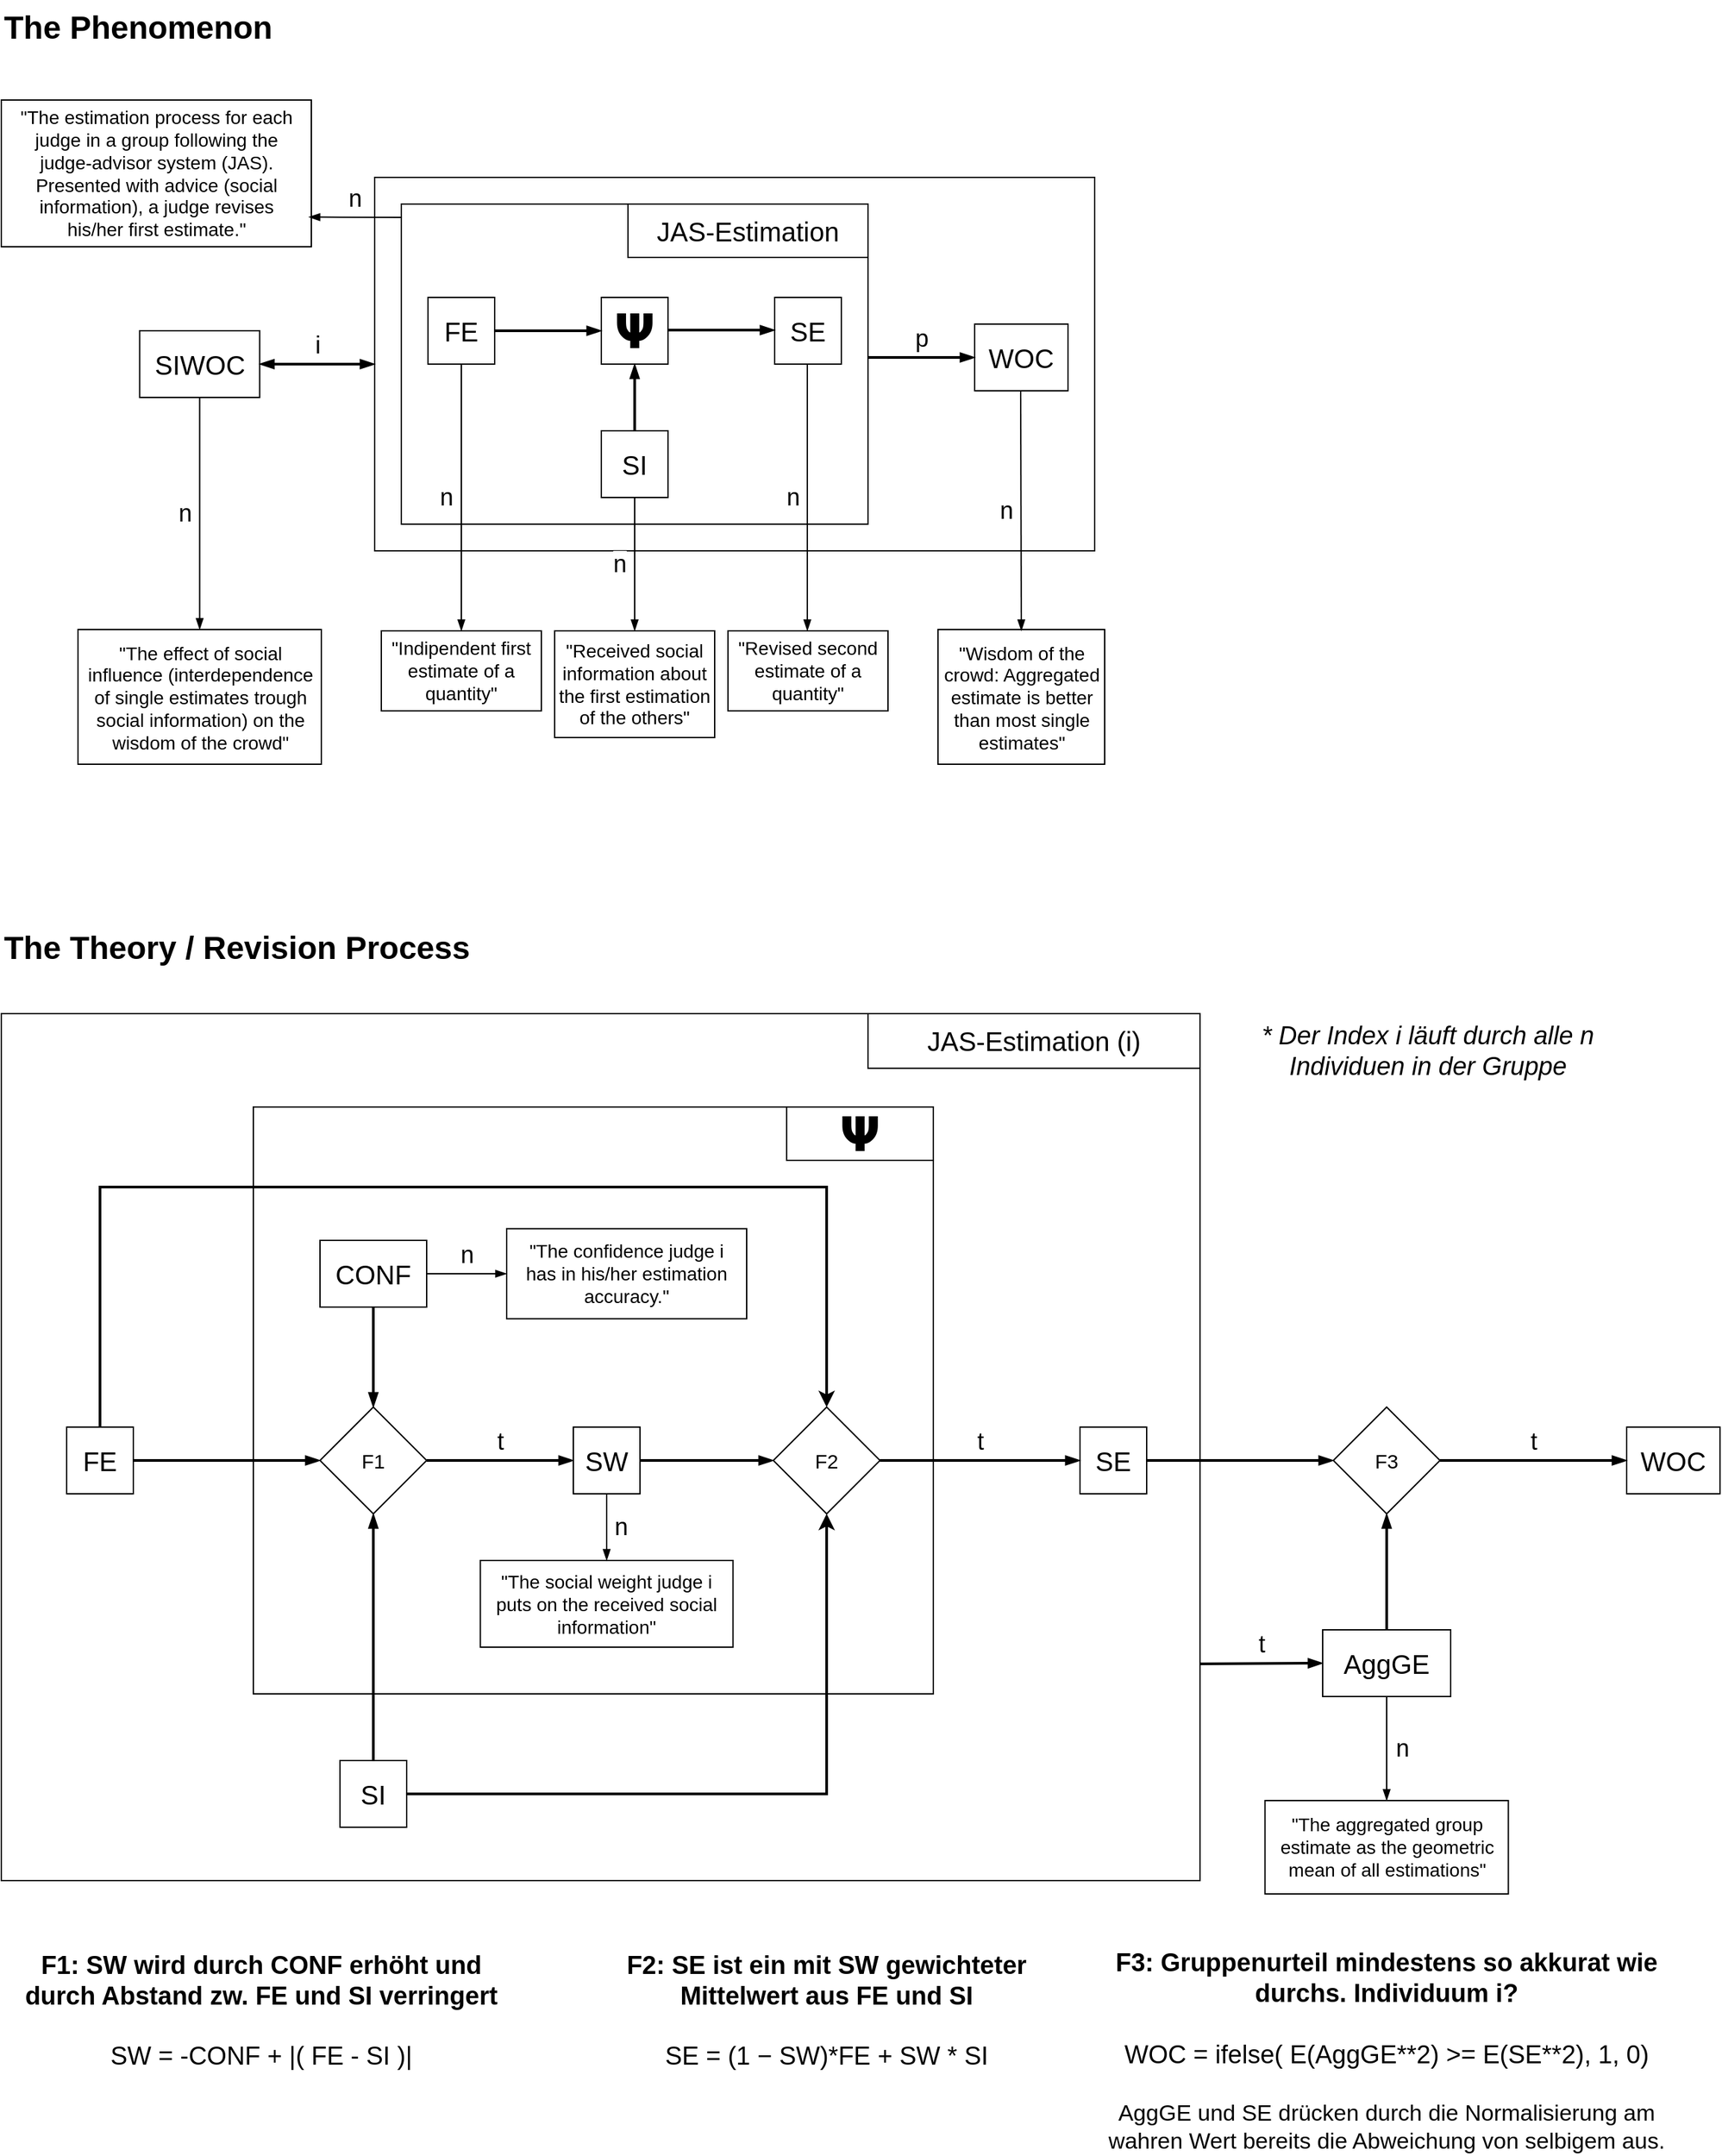 <mxfile version="26.0.7">
  <diagram name="Seite-1" id="RQTe5mgzZmNywEFpRnqD">
    <mxGraphModel dx="2261" dy="2005" grid="1" gridSize="10" guides="1" tooltips="1" connect="1" arrows="1" fold="1" page="1" pageScale="1" pageWidth="827" pageHeight="1169" math="0" shadow="0">
      <root>
        <mxCell id="0" />
        <mxCell id="1" parent="0" />
        <mxCell id="PKGyjkcOjaS4IfkWWpPk-102" value="" style="group" parent="1" vertex="1" connectable="0">
          <mxGeometry x="-80" y="737" width="899" height="650" as="geometry" />
        </mxCell>
        <mxCell id="PKGyjkcOjaS4IfkWWpPk-103" value="" style="rounded=0;whiteSpace=wrap;html=1;fillColor=none;" parent="PKGyjkcOjaS4IfkWWpPk-102" vertex="1">
          <mxGeometry width="899" height="650" as="geometry" />
        </mxCell>
        <mxCell id="PKGyjkcOjaS4IfkWWpPk-104" value="JAS-Estimation (i)" style="rounded=0;whiteSpace=wrap;html=1;fontSize=20;" parent="PKGyjkcOjaS4IfkWWpPk-102" vertex="1">
          <mxGeometry x="650" width="249" height="40.945" as="geometry" />
        </mxCell>
        <mxCell id="PKGyjkcOjaS4IfkWWpPk-26" value="" style="group" parent="1" vertex="1" connectable="0">
          <mxGeometry x="220" y="130" width="350" height="240" as="geometry" />
        </mxCell>
        <mxCell id="PKGyjkcOjaS4IfkWWpPk-27" value="" style="rounded=0;whiteSpace=wrap;html=1;fillColor=none;" parent="PKGyjkcOjaS4IfkWWpPk-26" vertex="1">
          <mxGeometry width="350" height="240" as="geometry" />
        </mxCell>
        <mxCell id="PKGyjkcOjaS4IfkWWpPk-28" value="JAS-Estimation" style="rounded=0;whiteSpace=wrap;html=1;fontSize=20;" parent="PKGyjkcOjaS4IfkWWpPk-26" vertex="1">
          <mxGeometry x="170" width="180" height="40" as="geometry" />
        </mxCell>
        <mxCell id="PKGyjkcOjaS4IfkWWpPk-33" value="" style="rounded=0;whiteSpace=wrap;html=1;fillColor=none;" parent="1" vertex="1">
          <mxGeometry x="200" y="110" width="540" height="280" as="geometry" />
        </mxCell>
        <mxCell id="PKGyjkcOjaS4IfkWWpPk-1" value="FE" style="rounded=0;whiteSpace=wrap;html=1;fontSize=20;" parent="1" vertex="1">
          <mxGeometry x="240" y="200" width="50" height="50" as="geometry" />
        </mxCell>
        <mxCell id="PKGyjkcOjaS4IfkWWpPk-2" value="&lt;span style=&quot;font-size: 36px;&quot;&gt;𝝭&lt;/span&gt;" style="rounded=0;whiteSpace=wrap;html=1;fontSize=20;" parent="1" vertex="1">
          <mxGeometry x="370" y="200" width="50" height="50" as="geometry" />
        </mxCell>
        <mxCell id="PKGyjkcOjaS4IfkWWpPk-3" value="" style="endArrow=blockThin;html=1;rounded=0;strokeWidth=2;endFill=1;exitX=1;exitY=0.5;exitDx=0;exitDy=0;entryX=0;entryY=0.5;entryDx=0;entryDy=0;" parent="1" source="PKGyjkcOjaS4IfkWWpPk-1" target="PKGyjkcOjaS4IfkWWpPk-2" edge="1">
          <mxGeometry width="50" height="50" relative="1" as="geometry">
            <mxPoint x="330" y="310" as="sourcePoint" />
            <mxPoint x="490" y="310" as="targetPoint" />
          </mxGeometry>
        </mxCell>
        <mxCell id="PKGyjkcOjaS4IfkWWpPk-4" value="SE" style="rounded=0;whiteSpace=wrap;html=1;fontSize=20;" parent="1" vertex="1">
          <mxGeometry x="500" y="200" width="50" height="50" as="geometry" />
        </mxCell>
        <mxCell id="PKGyjkcOjaS4IfkWWpPk-5" value="" style="endArrow=blockThin;html=1;rounded=0;strokeWidth=2;endFill=1;exitX=1;exitY=0.5;exitDx=0;exitDy=0;entryX=0;entryY=0.5;entryDx=0;entryDy=0;" parent="1" edge="1">
          <mxGeometry width="50" height="50" relative="1" as="geometry">
            <mxPoint x="420" y="224.5" as="sourcePoint" />
            <mxPoint x="500" y="224.5" as="targetPoint" />
          </mxGeometry>
        </mxCell>
        <mxCell id="PKGyjkcOjaS4IfkWWpPk-7" value="SI" style="rounded=0;whiteSpace=wrap;html=1;fontSize=20;" parent="1" vertex="1">
          <mxGeometry x="370" y="300" width="50" height="50" as="geometry" />
        </mxCell>
        <mxCell id="PKGyjkcOjaS4IfkWWpPk-8" value="" style="endArrow=blockThin;html=1;rounded=0;strokeWidth=2;endFill=1;entryX=0.5;entryY=1;entryDx=0;entryDy=0;" parent="1" target="PKGyjkcOjaS4IfkWWpPk-2" edge="1">
          <mxGeometry width="50" height="50" relative="1" as="geometry">
            <mxPoint x="395" y="300" as="sourcePoint" />
            <mxPoint x="450" y="300" as="targetPoint" />
          </mxGeometry>
        </mxCell>
        <mxCell id="PKGyjkcOjaS4IfkWWpPk-12" value="WOC" style="rounded=0;whiteSpace=wrap;html=1;fontSize=20;" parent="1" vertex="1">
          <mxGeometry x="650" y="220" width="70" height="50" as="geometry" />
        </mxCell>
        <mxCell id="PKGyjkcOjaS4IfkWWpPk-13" value="&lt;font style=&quot;font-size: 18px;&quot;&gt;p&lt;/font&gt;" style="endArrow=blockThin;html=1;rounded=0;labelPosition=center;verticalLabelPosition=top;align=center;verticalAlign=bottom;strokeWidth=2;endFill=1;exitX=1;exitY=0.5;exitDx=0;exitDy=0;" parent="1" edge="1">
          <mxGeometry width="50" height="50" relative="1" as="geometry">
            <mxPoint x="569.991" y="245" as="sourcePoint" />
            <mxPoint x="650" y="245" as="targetPoint" />
          </mxGeometry>
        </mxCell>
        <mxCell id="PKGyjkcOjaS4IfkWWpPk-15" value="SIWOC" style="rounded=0;whiteSpace=wrap;html=1;fontSize=20;" parent="1" vertex="1">
          <mxGeometry x="23.75" y="225" width="90" height="50" as="geometry" />
        </mxCell>
        <mxCell id="PKGyjkcOjaS4IfkWWpPk-16" value="&lt;font style=&quot;font-size: 18px;&quot;&gt;i&lt;/font&gt;" style="endArrow=blockThin;html=1;rounded=0;labelPosition=center;verticalLabelPosition=top;align=center;verticalAlign=bottom;strokeWidth=2;endFill=1;startArrow=blockThin;startFill=1;entryX=0;entryY=0.5;entryDx=0;entryDy=0;exitX=1;exitY=0.5;exitDx=0;exitDy=0;" parent="1" source="PKGyjkcOjaS4IfkWWpPk-15" target="PKGyjkcOjaS4IfkWWpPk-33" edge="1">
          <mxGeometry width="50" height="50" relative="1" as="geometry">
            <mxPoint x="100" y="310" as="sourcePoint" />
            <mxPoint x="170" y="250" as="targetPoint" />
          </mxGeometry>
        </mxCell>
        <mxCell id="PKGyjkcOjaS4IfkWWpPk-17" value="&quot;Indipendent first estimate of a quantity&quot;" style="rounded=0;whiteSpace=wrap;html=1;fillColor=default;fontColor=default;strokeColor=default;fontSize=14;" parent="1" vertex="1">
          <mxGeometry x="205" y="450" width="120" height="60" as="geometry" />
        </mxCell>
        <mxCell id="PKGyjkcOjaS4IfkWWpPk-18" value="&lt;font style=&quot;font-size: 18px;&quot;&gt;n&lt;/font&gt;" style="endArrow=blockThin;html=1;rounded=0;labelPosition=left;verticalLabelPosition=middle;align=right;verticalAlign=middle;strokeWidth=1;endFill=1;exitX=0.5;exitY=1;exitDx=0;exitDy=0;entryX=0.5;entryY=0;entryDx=0;entryDy=0;spacingRight=5;" parent="1" source="PKGyjkcOjaS4IfkWWpPk-1" target="PKGyjkcOjaS4IfkWWpPk-17" edge="1">
          <mxGeometry width="50" height="50" relative="1" as="geometry">
            <mxPoint x="250" y="300" as="sourcePoint" />
            <mxPoint x="400" y="300" as="targetPoint" />
          </mxGeometry>
        </mxCell>
        <mxCell id="PKGyjkcOjaS4IfkWWpPk-19" value="&quot;Received social information about the first estimation of the others&quot;" style="rounded=0;whiteSpace=wrap;html=1;fillColor=default;fontColor=default;strokeColor=default;fontSize=14;" parent="1" vertex="1">
          <mxGeometry x="335" y="450" width="120" height="80" as="geometry" />
        </mxCell>
        <mxCell id="PKGyjkcOjaS4IfkWWpPk-20" value="&lt;font style=&quot;font-size: 18px;&quot;&gt;n&lt;/font&gt;" style="endArrow=blockThin;html=1;rounded=0;labelPosition=left;verticalLabelPosition=middle;align=right;verticalAlign=middle;strokeWidth=1;endFill=1;exitX=0.5;exitY=1;exitDx=0;exitDy=0;entryX=0.5;entryY=0;entryDx=0;entryDy=0;spacingRight=5;" parent="1" source="PKGyjkcOjaS4IfkWWpPk-7" target="PKGyjkcOjaS4IfkWWpPk-19" edge="1">
          <mxGeometry width="50" height="50" relative="1" as="geometry">
            <mxPoint x="275" y="260" as="sourcePoint" />
            <mxPoint x="275" y="460" as="targetPoint" />
          </mxGeometry>
        </mxCell>
        <mxCell id="PKGyjkcOjaS4IfkWWpPk-21" value="&quot;Revised second estimate of a quantity&quot;" style="rounded=0;whiteSpace=wrap;html=1;fillColor=default;fontColor=default;strokeColor=default;fontSize=14;" parent="1" vertex="1">
          <mxGeometry x="465" y="450" width="120" height="60" as="geometry" />
        </mxCell>
        <mxCell id="PKGyjkcOjaS4IfkWWpPk-22" value="&lt;font style=&quot;font-size: 18px;&quot;&gt;n&lt;/font&gt;" style="endArrow=blockThin;html=1;rounded=0;labelPosition=left;verticalLabelPosition=middle;align=right;verticalAlign=middle;strokeWidth=1;endFill=1;exitX=0.5;exitY=1;exitDx=0;exitDy=0;entryX=0.5;entryY=0;entryDx=0;entryDy=0;spacingRight=5;" parent="1" edge="1">
          <mxGeometry width="50" height="50" relative="1" as="geometry">
            <mxPoint x="524.5" y="250" as="sourcePoint" />
            <mxPoint x="524.5" y="450" as="targetPoint" />
          </mxGeometry>
        </mxCell>
        <mxCell id="PKGyjkcOjaS4IfkWWpPk-29" value="&quot;Wisdom of the crowd: Aggregated estimate is better than most single estimates&quot;" style="rounded=0;whiteSpace=wrap;html=1;fillColor=default;fontColor=default;strokeColor=default;fontSize=14;" parent="1" vertex="1">
          <mxGeometry x="622.5" y="449" width="125" height="101" as="geometry" />
        </mxCell>
        <mxCell id="PKGyjkcOjaS4IfkWWpPk-30" value="&lt;font style=&quot;font-size: 18px;&quot;&gt;n&lt;/font&gt;" style="endArrow=blockThin;html=1;rounded=0;labelPosition=left;verticalLabelPosition=middle;align=right;verticalAlign=middle;strokeWidth=1;endFill=1;exitX=0.5;exitY=1;exitDx=0;exitDy=0;spacingRight=5;" parent="1" edge="1">
          <mxGeometry width="50" height="50" relative="1" as="geometry">
            <mxPoint x="684.5" y="270" as="sourcePoint" />
            <mxPoint x="685" y="450" as="targetPoint" />
          </mxGeometry>
        </mxCell>
        <mxCell id="PKGyjkcOjaS4IfkWWpPk-31" value="&quot;The effect of social influence (interdependence of single estimates trough social information) on the wisdom of the crowd&quot;" style="rounded=0;whiteSpace=wrap;html=1;fillColor=default;fontColor=default;strokeColor=default;fontSize=14;spacingLeft=3;spacingRight=3;" parent="1" vertex="1">
          <mxGeometry x="-22.5" y="449" width="182.5" height="101" as="geometry" />
        </mxCell>
        <mxCell id="PKGyjkcOjaS4IfkWWpPk-32" value="&lt;font style=&quot;font-size: 18px;&quot;&gt;n&lt;/font&gt;" style="endArrow=blockThin;html=1;rounded=0;labelPosition=left;verticalLabelPosition=middle;align=right;verticalAlign=middle;strokeWidth=1;endFill=1;spacingRight=5;exitX=0.5;exitY=1;exitDx=0;exitDy=0;entryX=0.5;entryY=0;entryDx=0;entryDy=0;" parent="1" source="PKGyjkcOjaS4IfkWWpPk-15" target="PKGyjkcOjaS4IfkWWpPk-31" edge="1">
          <mxGeometry width="50" height="50" relative="1" as="geometry">
            <mxPoint x="70" y="280" as="sourcePoint" />
            <mxPoint x="65" y="449" as="targetPoint" />
          </mxGeometry>
        </mxCell>
        <mxCell id="PKGyjkcOjaS4IfkWWpPk-34" value="&quot;The estimation process for each judge in a group following the judge-advisor system (JAS). Presented with advice (social information), a judge revises his/her first estimate.&quot;" style="rounded=0;whiteSpace=wrap;html=1;fillColor=default;fontColor=default;strokeColor=default;fontSize=14;spacingLeft=5;spacingRight=5;" parent="1" vertex="1">
          <mxGeometry x="-80" y="52" width="232.5" height="110" as="geometry" />
        </mxCell>
        <mxCell id="PKGyjkcOjaS4IfkWWpPk-35" value="&lt;font style=&quot;font-size: 18px;&quot;&gt;n&lt;/font&gt;" style="endArrow=blockThin;html=1;rounded=0;labelPosition=center;verticalLabelPosition=top;align=center;verticalAlign=bottom;strokeWidth=1;endFill=1;exitX=0.037;exitY=0.107;exitDx=0;exitDy=0;exitPerimeter=0;entryX=0.992;entryY=0.798;entryDx=0;entryDy=0;entryPerimeter=0;" parent="1" source="PKGyjkcOjaS4IfkWWpPk-33" target="PKGyjkcOjaS4IfkWWpPk-34" edge="1">
          <mxGeometry width="50" height="50" relative="1" as="geometry">
            <mxPoint x="220" y="70" as="sourcePoint" />
            <mxPoint x="380" y="70" as="targetPoint" />
          </mxGeometry>
        </mxCell>
        <mxCell id="PKGyjkcOjaS4IfkWWpPk-57" value="&quot;The social weight judge i puts on the received social information&quot;" style="rounded=0;whiteSpace=wrap;html=1;fillColor=default;fontColor=default;strokeColor=default;fontSize=14;spacingLeft=3;spacingRight=3;" parent="1" vertex="1">
          <mxGeometry x="279.25" y="1147" width="189.5" height="65" as="geometry" />
        </mxCell>
        <mxCell id="PKGyjkcOjaS4IfkWWpPk-68" value="&quot;The confidence judge i has in his/her estimation accuracy.&quot;" style="rounded=0;whiteSpace=wrap;html=1;fillColor=default;fontColor=default;strokeColor=default;fontSize=14;spacingLeft=3;spacingRight=3;" parent="1" vertex="1">
          <mxGeometry x="299" y="898.25" width="180" height="67.5" as="geometry" />
        </mxCell>
        <mxCell id="PKGyjkcOjaS4IfkWWpPk-75" value="&lt;font style=&quot;font-size: 19px;&quot;&gt;&lt;i&gt;* Der Index i läuft durch alle n Individuen in der Gruppe&lt;/i&gt;&lt;/font&gt;" style="text;html=1;align=center;verticalAlign=middle;whiteSpace=wrap;rounded=0;" parent="1" vertex="1">
          <mxGeometry x="850" y="750" width="280" height="30" as="geometry" />
        </mxCell>
        <mxCell id="PKGyjkcOjaS4IfkWWpPk-78" value="&lt;font style=&quot;font-size: 19px;&quot;&gt;&lt;b style=&quot;&quot;&gt;F1: SW wird durch CONF erhöht und durch Abstand zw. FE und SI verringert&lt;/b&gt;&lt;/font&gt;&lt;div&gt;&lt;span style=&quot;font-size: 19px;&quot;&gt;&lt;b&gt;&lt;br&gt;&lt;/b&gt;&lt;/span&gt;&lt;div&gt;&lt;font style=&quot;font-size: 19px;&quot;&gt;SW = -CONF + |( FE - SI )|&lt;/font&gt;&lt;/div&gt;&lt;/div&gt;" style="text;html=1;align=center;verticalAlign=middle;whiteSpace=wrap;rounded=0;" parent="1" vertex="1">
          <mxGeometry x="-80" y="1430" width="390" height="110" as="geometry" />
        </mxCell>
        <mxCell id="PKGyjkcOjaS4IfkWWpPk-79" value="&lt;span style=&quot;font-size: 19px;&quot;&gt;&lt;b&gt;F2: SE ist ein mit SW gewichteter Mittelwert aus FE und SI&lt;/b&gt;&lt;/span&gt;&lt;div&gt;&lt;span style=&quot;font-size: 19px;&quot;&gt;&lt;b&gt;&lt;br&gt;&lt;/b&gt;&lt;/span&gt;&lt;div&gt;&lt;span style=&quot;font-size: 19px;&quot;&gt;SE = (1 − SW)*FE + SW * SI&lt;/span&gt;&lt;br&gt;&lt;/div&gt;&lt;/div&gt;" style="text;html=1;align=center;verticalAlign=middle;whiteSpace=wrap;rounded=0;fontSize=17;" parent="1" vertex="1">
          <mxGeometry x="379" y="1420" width="320" height="130" as="geometry" />
        </mxCell>
        <mxCell id="PKGyjkcOjaS4IfkWWpPk-80" value="&lt;span style=&quot;font-size: 19px;&quot;&gt;&lt;b&gt;F3: Gruppenurteil mindestens so akkurat wie durchs. Individuum i?&lt;/b&gt;&lt;/span&gt;&lt;div&gt;&lt;span style=&quot;font-size: 19px;&quot;&gt;&lt;br&gt;&lt;/span&gt;&lt;div&gt;&lt;span style=&quot;font-size: 19px;&quot;&gt;WOC = ifelse( E(AggGE**2) &amp;gt;= E(SE**2), 1, 0)&lt;/span&gt;&lt;/div&gt;&lt;div&gt;&lt;span style=&quot;font-size: 19px;&quot;&gt;&lt;br&gt;&lt;/span&gt;&lt;/div&gt;&lt;div&gt;&lt;font&gt;AggGE und SE drücken durch die Normalisierung am wahren Wert bereits die Abweichung von selbigem aus.&lt;/font&gt;&lt;/div&gt;&lt;/div&gt;" style="text;html=1;align=center;verticalAlign=middle;whiteSpace=wrap;rounded=0;fontSize=17;" parent="1" vertex="1">
          <mxGeometry x="744" y="1450" width="430" height="130" as="geometry" />
        </mxCell>
        <mxCell id="PKGyjkcOjaS4IfkWWpPk-94" style="edgeStyle=orthogonalEdgeStyle;rounded=0;orthogonalLoop=1;jettySize=auto;html=1;exitX=0.5;exitY=0;exitDx=0;exitDy=0;entryX=0.5;entryY=0;entryDx=0;entryDy=0;strokeWidth=2;" parent="1" source="PKGyjkcOjaS4IfkWWpPk-83" target="PKGyjkcOjaS4IfkWWpPk-86" edge="1">
          <mxGeometry relative="1" as="geometry">
            <Array as="points">
              <mxPoint x="-6" y="867" />
              <mxPoint x="539" y="867" />
            </Array>
          </mxGeometry>
        </mxCell>
        <mxCell id="PKGyjkcOjaS4IfkWWpPk-83" value="FE" style="rounded=0;whiteSpace=wrap;html=1;fontSize=20;" parent="1" vertex="1">
          <mxGeometry x="-31" y="1047" width="50" height="50" as="geometry" />
        </mxCell>
        <mxCell id="PKGyjkcOjaS4IfkWWpPk-84" value="F1" style="rhombus;whiteSpace=wrap;html=1;strokeColor=default;fillColor=default;fontColor=default;fontSize=15;" parent="1" vertex="1">
          <mxGeometry x="159" y="1032" width="80" height="80" as="geometry" />
        </mxCell>
        <mxCell id="PKGyjkcOjaS4IfkWWpPk-85" value="SW" style="rounded=0;whiteSpace=wrap;html=1;fontSize=20;" parent="1" vertex="1">
          <mxGeometry x="349" y="1047" width="50" height="50" as="geometry" />
        </mxCell>
        <mxCell id="PKGyjkcOjaS4IfkWWpPk-86" value="F2" style="rhombus;whiteSpace=wrap;html=1;strokeColor=default;fillColor=default;fontColor=default;fontSize=15;" parent="1" vertex="1">
          <mxGeometry x="499" y="1032" width="80" height="80" as="geometry" />
        </mxCell>
        <mxCell id="PKGyjkcOjaS4IfkWWpPk-87" value="SE" style="rounded=0;whiteSpace=wrap;html=1;fontSize=20;" parent="1" vertex="1">
          <mxGeometry x="729" y="1047" width="50" height="50" as="geometry" />
        </mxCell>
        <mxCell id="PKGyjkcOjaS4IfkWWpPk-88" value="CONF" style="rounded=0;whiteSpace=wrap;html=1;fontSize=20;" parent="1" vertex="1">
          <mxGeometry x="159" y="907" width="80" height="50" as="geometry" />
        </mxCell>
        <mxCell id="PKGyjkcOjaS4IfkWWpPk-89" value="" style="endArrow=blockThin;html=1;rounded=0;strokeWidth=2;endFill=1;exitX=0.5;exitY=1;exitDx=0;exitDy=0;entryX=0.5;entryY=0;entryDx=0;entryDy=0;" parent="1" source="PKGyjkcOjaS4IfkWWpPk-88" target="PKGyjkcOjaS4IfkWWpPk-84" edge="1">
          <mxGeometry width="50" height="50" relative="1" as="geometry">
            <mxPoint x="339" y="967" as="sourcePoint" />
            <mxPoint x="499" y="967" as="targetPoint" />
          </mxGeometry>
        </mxCell>
        <mxCell id="PKGyjkcOjaS4IfkWWpPk-90" value="" style="endArrow=blockThin;html=1;rounded=0;strokeWidth=2;endFill=1;exitX=1;exitY=0.5;exitDx=0;exitDy=0;entryX=0;entryY=0.5;entryDx=0;entryDy=0;" parent="1" source="PKGyjkcOjaS4IfkWWpPk-83" target="PKGyjkcOjaS4IfkWWpPk-84" edge="1">
          <mxGeometry width="50" height="50" relative="1" as="geometry">
            <mxPoint x="89" y="1147" as="sourcePoint" />
            <mxPoint x="249" y="1147" as="targetPoint" />
          </mxGeometry>
        </mxCell>
        <mxCell id="PKGyjkcOjaS4IfkWWpPk-91" value="&lt;font style=&quot;font-size: 18px;&quot;&gt;t&lt;/font&gt;" style="endArrow=blockThin;html=1;rounded=0;labelPosition=center;verticalLabelPosition=top;align=center;verticalAlign=bottom;strokeWidth=2;endFill=1;exitX=1;exitY=0.5;exitDx=0;exitDy=0;entryX=0;entryY=0.5;entryDx=0;entryDy=0;" parent="1" source="PKGyjkcOjaS4IfkWWpPk-84" target="PKGyjkcOjaS4IfkWWpPk-85" edge="1">
          <mxGeometry width="50" height="50" relative="1" as="geometry">
            <mxPoint x="289" y="1177" as="sourcePoint" />
            <mxPoint x="449" y="1177" as="targetPoint" />
          </mxGeometry>
        </mxCell>
        <mxCell id="PKGyjkcOjaS4IfkWWpPk-92" value="" style="endArrow=blockThin;html=1;rounded=0;strokeWidth=2;endFill=1;exitX=1;exitY=0.5;exitDx=0;exitDy=0;entryX=0;entryY=0.5;entryDx=0;entryDy=0;" parent="1" source="PKGyjkcOjaS4IfkWWpPk-85" target="PKGyjkcOjaS4IfkWWpPk-86" edge="1">
          <mxGeometry width="50" height="50" relative="1" as="geometry">
            <mxPoint x="429" y="1177" as="sourcePoint" />
            <mxPoint x="589" y="1177" as="targetPoint" />
          </mxGeometry>
        </mxCell>
        <mxCell id="PKGyjkcOjaS4IfkWWpPk-93" value="&lt;font style=&quot;font-size: 18px;&quot;&gt;t&lt;/font&gt;" style="endArrow=blockThin;html=1;rounded=0;labelPosition=center;verticalLabelPosition=top;align=center;verticalAlign=bottom;strokeWidth=2;endFill=1;exitX=1;exitY=0.5;exitDx=0;exitDy=0;entryX=0;entryY=0.5;entryDx=0;entryDy=0;" parent="1" source="PKGyjkcOjaS4IfkWWpPk-86" target="PKGyjkcOjaS4IfkWWpPk-87" edge="1">
          <mxGeometry width="50" height="50" relative="1" as="geometry">
            <mxPoint x="629" y="1147" as="sourcePoint" />
            <mxPoint x="789" y="1147" as="targetPoint" />
          </mxGeometry>
        </mxCell>
        <mxCell id="PKGyjkcOjaS4IfkWWpPk-95" value="&lt;font style=&quot;font-size: 18px;&quot;&gt;n&lt;/font&gt;" style="endArrow=blockThin;html=1;rounded=0;labelPosition=center;verticalLabelPosition=top;align=center;verticalAlign=bottom;strokeWidth=1;endFill=1;exitX=1;exitY=0.5;exitDx=0;exitDy=0;entryX=0;entryY=0.5;entryDx=0;entryDy=0;" parent="1" source="PKGyjkcOjaS4IfkWWpPk-88" target="PKGyjkcOjaS4IfkWWpPk-68" edge="1">
          <mxGeometry width="50" height="50" relative="1" as="geometry">
            <mxPoint x="299" y="777" as="sourcePoint" />
            <mxPoint x="459" y="777" as="targetPoint" />
          </mxGeometry>
        </mxCell>
        <mxCell id="PKGyjkcOjaS4IfkWWpPk-96" value="&lt;font style=&quot;font-size: 18px;&quot;&gt;n&lt;/font&gt;" style="endArrow=blockThin;html=1;rounded=0;labelPosition=right;verticalLabelPosition=middle;align=left;verticalAlign=middle;strokeWidth=1;endFill=1;exitX=0.5;exitY=1;exitDx=0;exitDy=0;entryX=0.5;entryY=0;entryDx=0;entryDy=0;spacingLeft=4;" parent="1" source="PKGyjkcOjaS4IfkWWpPk-85" target="PKGyjkcOjaS4IfkWWpPk-57" edge="1">
          <mxGeometry width="50" height="50" relative="1" as="geometry">
            <mxPoint x="519" y="1187" as="sourcePoint" />
            <mxPoint x="679" y="1187" as="targetPoint" />
          </mxGeometry>
        </mxCell>
        <mxCell id="PKGyjkcOjaS4IfkWWpPk-98" style="edgeStyle=orthogonalEdgeStyle;rounded=0;orthogonalLoop=1;jettySize=auto;html=1;exitX=1;exitY=0.5;exitDx=0;exitDy=0;entryX=0.5;entryY=1;entryDx=0;entryDy=0;strokeWidth=2;" parent="1" source="PKGyjkcOjaS4IfkWWpPk-39" target="PKGyjkcOjaS4IfkWWpPk-86" edge="1">
          <mxGeometry relative="1" as="geometry" />
        </mxCell>
        <mxCell id="PKGyjkcOjaS4IfkWWpPk-39" value="SI" style="rounded=0;whiteSpace=wrap;html=1;fontSize=20;" parent="1" vertex="1">
          <mxGeometry x="174" y="1297" width="50" height="50" as="geometry" />
        </mxCell>
        <mxCell id="PKGyjkcOjaS4IfkWWpPk-97" value="" style="endArrow=blockThin;html=1;rounded=0;strokeWidth=2;endFill=1;exitX=0.5;exitY=0;exitDx=0;exitDy=0;entryX=0.5;entryY=1;entryDx=0;entryDy=0;" parent="1" source="PKGyjkcOjaS4IfkWWpPk-39" target="PKGyjkcOjaS4IfkWWpPk-84" edge="1">
          <mxGeometry width="50" height="50" relative="1" as="geometry">
            <mxPoint x="329" y="1277" as="sourcePoint" />
            <mxPoint x="489" y="1277" as="targetPoint" />
          </mxGeometry>
        </mxCell>
        <mxCell id="PKGyjkcOjaS4IfkWWpPk-99" value="" style="group" parent="1" vertex="1" connectable="0">
          <mxGeometry x="299" y="807" width="320" height="440" as="geometry" />
        </mxCell>
        <mxCell id="PKGyjkcOjaS4IfkWWpPk-100" value="" style="rounded=0;whiteSpace=wrap;html=1;fillColor=none;" parent="PKGyjkcOjaS4IfkWWpPk-99" vertex="1">
          <mxGeometry x="-190" width="510" height="440" as="geometry" />
        </mxCell>
        <mxCell id="PKGyjkcOjaS4IfkWWpPk-101" value="&lt;span style=&quot;font-size: 36px;&quot;&gt;𝝭&lt;/span&gt;" style="rounded=0;whiteSpace=wrap;html=1;fontSize=20;" parent="PKGyjkcOjaS4IfkWWpPk-99" vertex="1">
          <mxGeometry x="210" width="110" height="40" as="geometry" />
        </mxCell>
        <mxCell id="PKGyjkcOjaS4IfkWWpPk-105" value="F3" style="rhombus;whiteSpace=wrap;html=1;strokeColor=default;fillColor=default;fontColor=default;fontSize=15;" parent="1" vertex="1">
          <mxGeometry x="919" y="1032" width="80" height="80" as="geometry" />
        </mxCell>
        <mxCell id="PKGyjkcOjaS4IfkWWpPk-107" value="" style="endArrow=blockThin;html=1;rounded=0;strokeWidth=2;endFill=1;exitX=1;exitY=0.5;exitDx=0;exitDy=0;entryX=0;entryY=0.5;entryDx=0;entryDy=0;" parent="1" source="PKGyjkcOjaS4IfkWWpPk-87" target="PKGyjkcOjaS4IfkWWpPk-105" edge="1">
          <mxGeometry width="50" height="50" relative="1" as="geometry">
            <mxPoint x="889" y="1107" as="sourcePoint" />
            <mxPoint x="1019" y="1147" as="targetPoint" />
          </mxGeometry>
        </mxCell>
        <mxCell id="PKGyjkcOjaS4IfkWWpPk-108" value="AggGE" style="rounded=0;whiteSpace=wrap;html=1;fontSize=20;" parent="1" vertex="1">
          <mxGeometry x="911" y="1199" width="96" height="50" as="geometry" />
        </mxCell>
        <mxCell id="PKGyjkcOjaS4IfkWWpPk-109" value="&lt;font style=&quot;font-size: 18px;&quot;&gt;t&lt;/font&gt;" style="endArrow=blockThin;html=1;rounded=0;labelPosition=center;verticalLabelPosition=top;align=center;verticalAlign=bottom;strokeWidth=2;endFill=1;exitX=1;exitY=0.75;exitDx=0;exitDy=0;entryX=0;entryY=0.5;entryDx=0;entryDy=0;" parent="1" source="PKGyjkcOjaS4IfkWWpPk-103" target="PKGyjkcOjaS4IfkWWpPk-108" edge="1">
          <mxGeometry width="50" height="50" relative="1" as="geometry">
            <mxPoint x="899" y="1307" as="sourcePoint" />
            <mxPoint x="1059" y="1307" as="targetPoint" />
          </mxGeometry>
        </mxCell>
        <mxCell id="PKGyjkcOjaS4IfkWWpPk-110" value="" style="endArrow=blockThin;html=1;rounded=0;strokeWidth=2;endFill=1;exitX=0.5;exitY=0;exitDx=0;exitDy=0;entryX=0.5;entryY=1;entryDx=0;entryDy=0;" parent="1" source="PKGyjkcOjaS4IfkWWpPk-108" target="PKGyjkcOjaS4IfkWWpPk-105" edge="1">
          <mxGeometry width="50" height="50" relative="1" as="geometry">
            <mxPoint x="979" y="1137" as="sourcePoint" />
            <mxPoint x="1139" y="1137" as="targetPoint" />
          </mxGeometry>
        </mxCell>
        <mxCell id="PKGyjkcOjaS4IfkWWpPk-111" value="&quot;The aggregated group estimate as the geometric mean of all estimations&quot;" style="rounded=0;whiteSpace=wrap;html=1;fillColor=default;fontColor=default;strokeColor=default;fontSize=14;spacingLeft=3;spacingRight=3;" parent="1" vertex="1">
          <mxGeometry x="867.75" y="1327" width="182.5" height="70" as="geometry" />
        </mxCell>
        <mxCell id="PKGyjkcOjaS4IfkWWpPk-112" value="&lt;font style=&quot;font-size: 18px;&quot;&gt;n&lt;/font&gt;" style="endArrow=blockThin;html=1;rounded=0;labelPosition=right;verticalLabelPosition=middle;align=left;verticalAlign=middle;strokeWidth=1;endFill=1;exitX=0.5;exitY=1;exitDx=0;exitDy=0;entryX=0.5;entryY=0;entryDx=0;entryDy=0;spacingLeft=5;" parent="1" source="PKGyjkcOjaS4IfkWWpPk-108" target="PKGyjkcOjaS4IfkWWpPk-111" edge="1">
          <mxGeometry width="50" height="50" relative="1" as="geometry">
            <mxPoint x="1019" y="1287" as="sourcePoint" />
            <mxPoint x="1179" y="1287" as="targetPoint" />
          </mxGeometry>
        </mxCell>
        <mxCell id="PKGyjkcOjaS4IfkWWpPk-113" value="WOC" style="rounded=0;whiteSpace=wrap;html=1;fontSize=20;" parent="1" vertex="1">
          <mxGeometry x="1139" y="1047" width="70" height="50" as="geometry" />
        </mxCell>
        <mxCell id="PKGyjkcOjaS4IfkWWpPk-115" value="&lt;font style=&quot;font-size: 18px;&quot;&gt;t&lt;/font&gt;" style="endArrow=blockThin;html=1;rounded=0;labelPosition=center;verticalLabelPosition=top;align=center;verticalAlign=bottom;strokeWidth=2;endFill=1;exitX=1;exitY=0.5;exitDx=0;exitDy=0;entryX=0;entryY=0.5;entryDx=0;entryDy=0;" parent="1" source="PKGyjkcOjaS4IfkWWpPk-105" target="PKGyjkcOjaS4IfkWWpPk-113" edge="1">
          <mxGeometry width="50" height="50" relative="1" as="geometry">
            <mxPoint x="1069" y="1157" as="sourcePoint" />
            <mxPoint x="1229" y="1157" as="targetPoint" />
          </mxGeometry>
        </mxCell>
        <mxCell id="PKGyjkcOjaS4IfkWWpPk-116" value="&lt;h1 style=&quot;margin-top: 0px;&quot;&gt;The Theory / Revision Process&lt;/h1&gt;" style="text;html=1;whiteSpace=wrap;overflow=hidden;rounded=0;" parent="1" vertex="1">
          <mxGeometry x="-80" y="667" width="900" height="63" as="geometry" />
        </mxCell>
        <mxCell id="PKGyjkcOjaS4IfkWWpPk-117" value="&lt;h1 style=&quot;margin-top: 0px;&quot;&gt;The Phenomenon&lt;/h1&gt;&lt;p&gt;&lt;br&gt;&lt;/p&gt;" style="text;html=1;whiteSpace=wrap;overflow=hidden;rounded=0;" parent="1" vertex="1">
          <mxGeometry x="-80" y="-23" width="400" height="50" as="geometry" />
        </mxCell>
      </root>
    </mxGraphModel>
  </diagram>
</mxfile>
